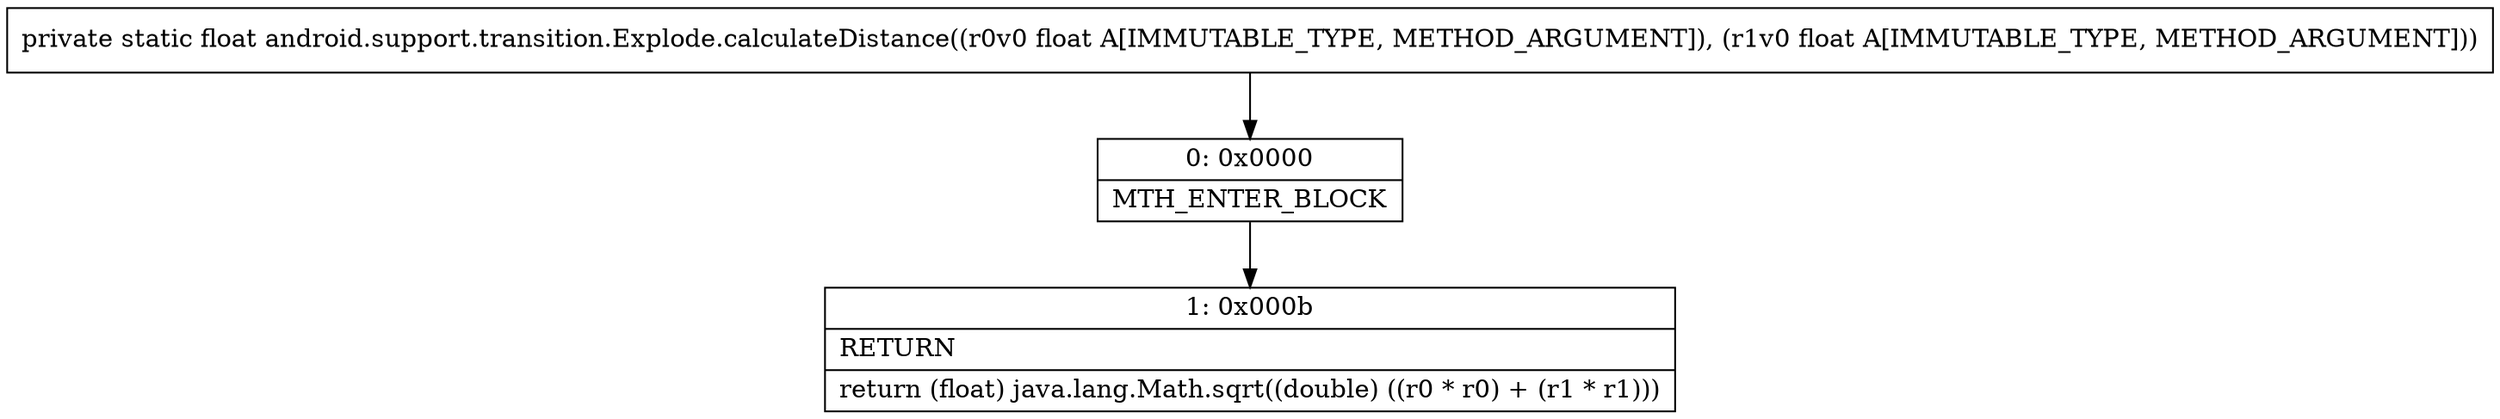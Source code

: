 digraph "CFG forandroid.support.transition.Explode.calculateDistance(FF)F" {
Node_0 [shape=record,label="{0\:\ 0x0000|MTH_ENTER_BLOCK\l}"];
Node_1 [shape=record,label="{1\:\ 0x000b|RETURN\l|return (float) java.lang.Math.sqrt((double) ((r0 * r0) + (r1 * r1)))\l}"];
MethodNode[shape=record,label="{private static float android.support.transition.Explode.calculateDistance((r0v0 float A[IMMUTABLE_TYPE, METHOD_ARGUMENT]), (r1v0 float A[IMMUTABLE_TYPE, METHOD_ARGUMENT])) }"];
MethodNode -> Node_0;
Node_0 -> Node_1;
}

